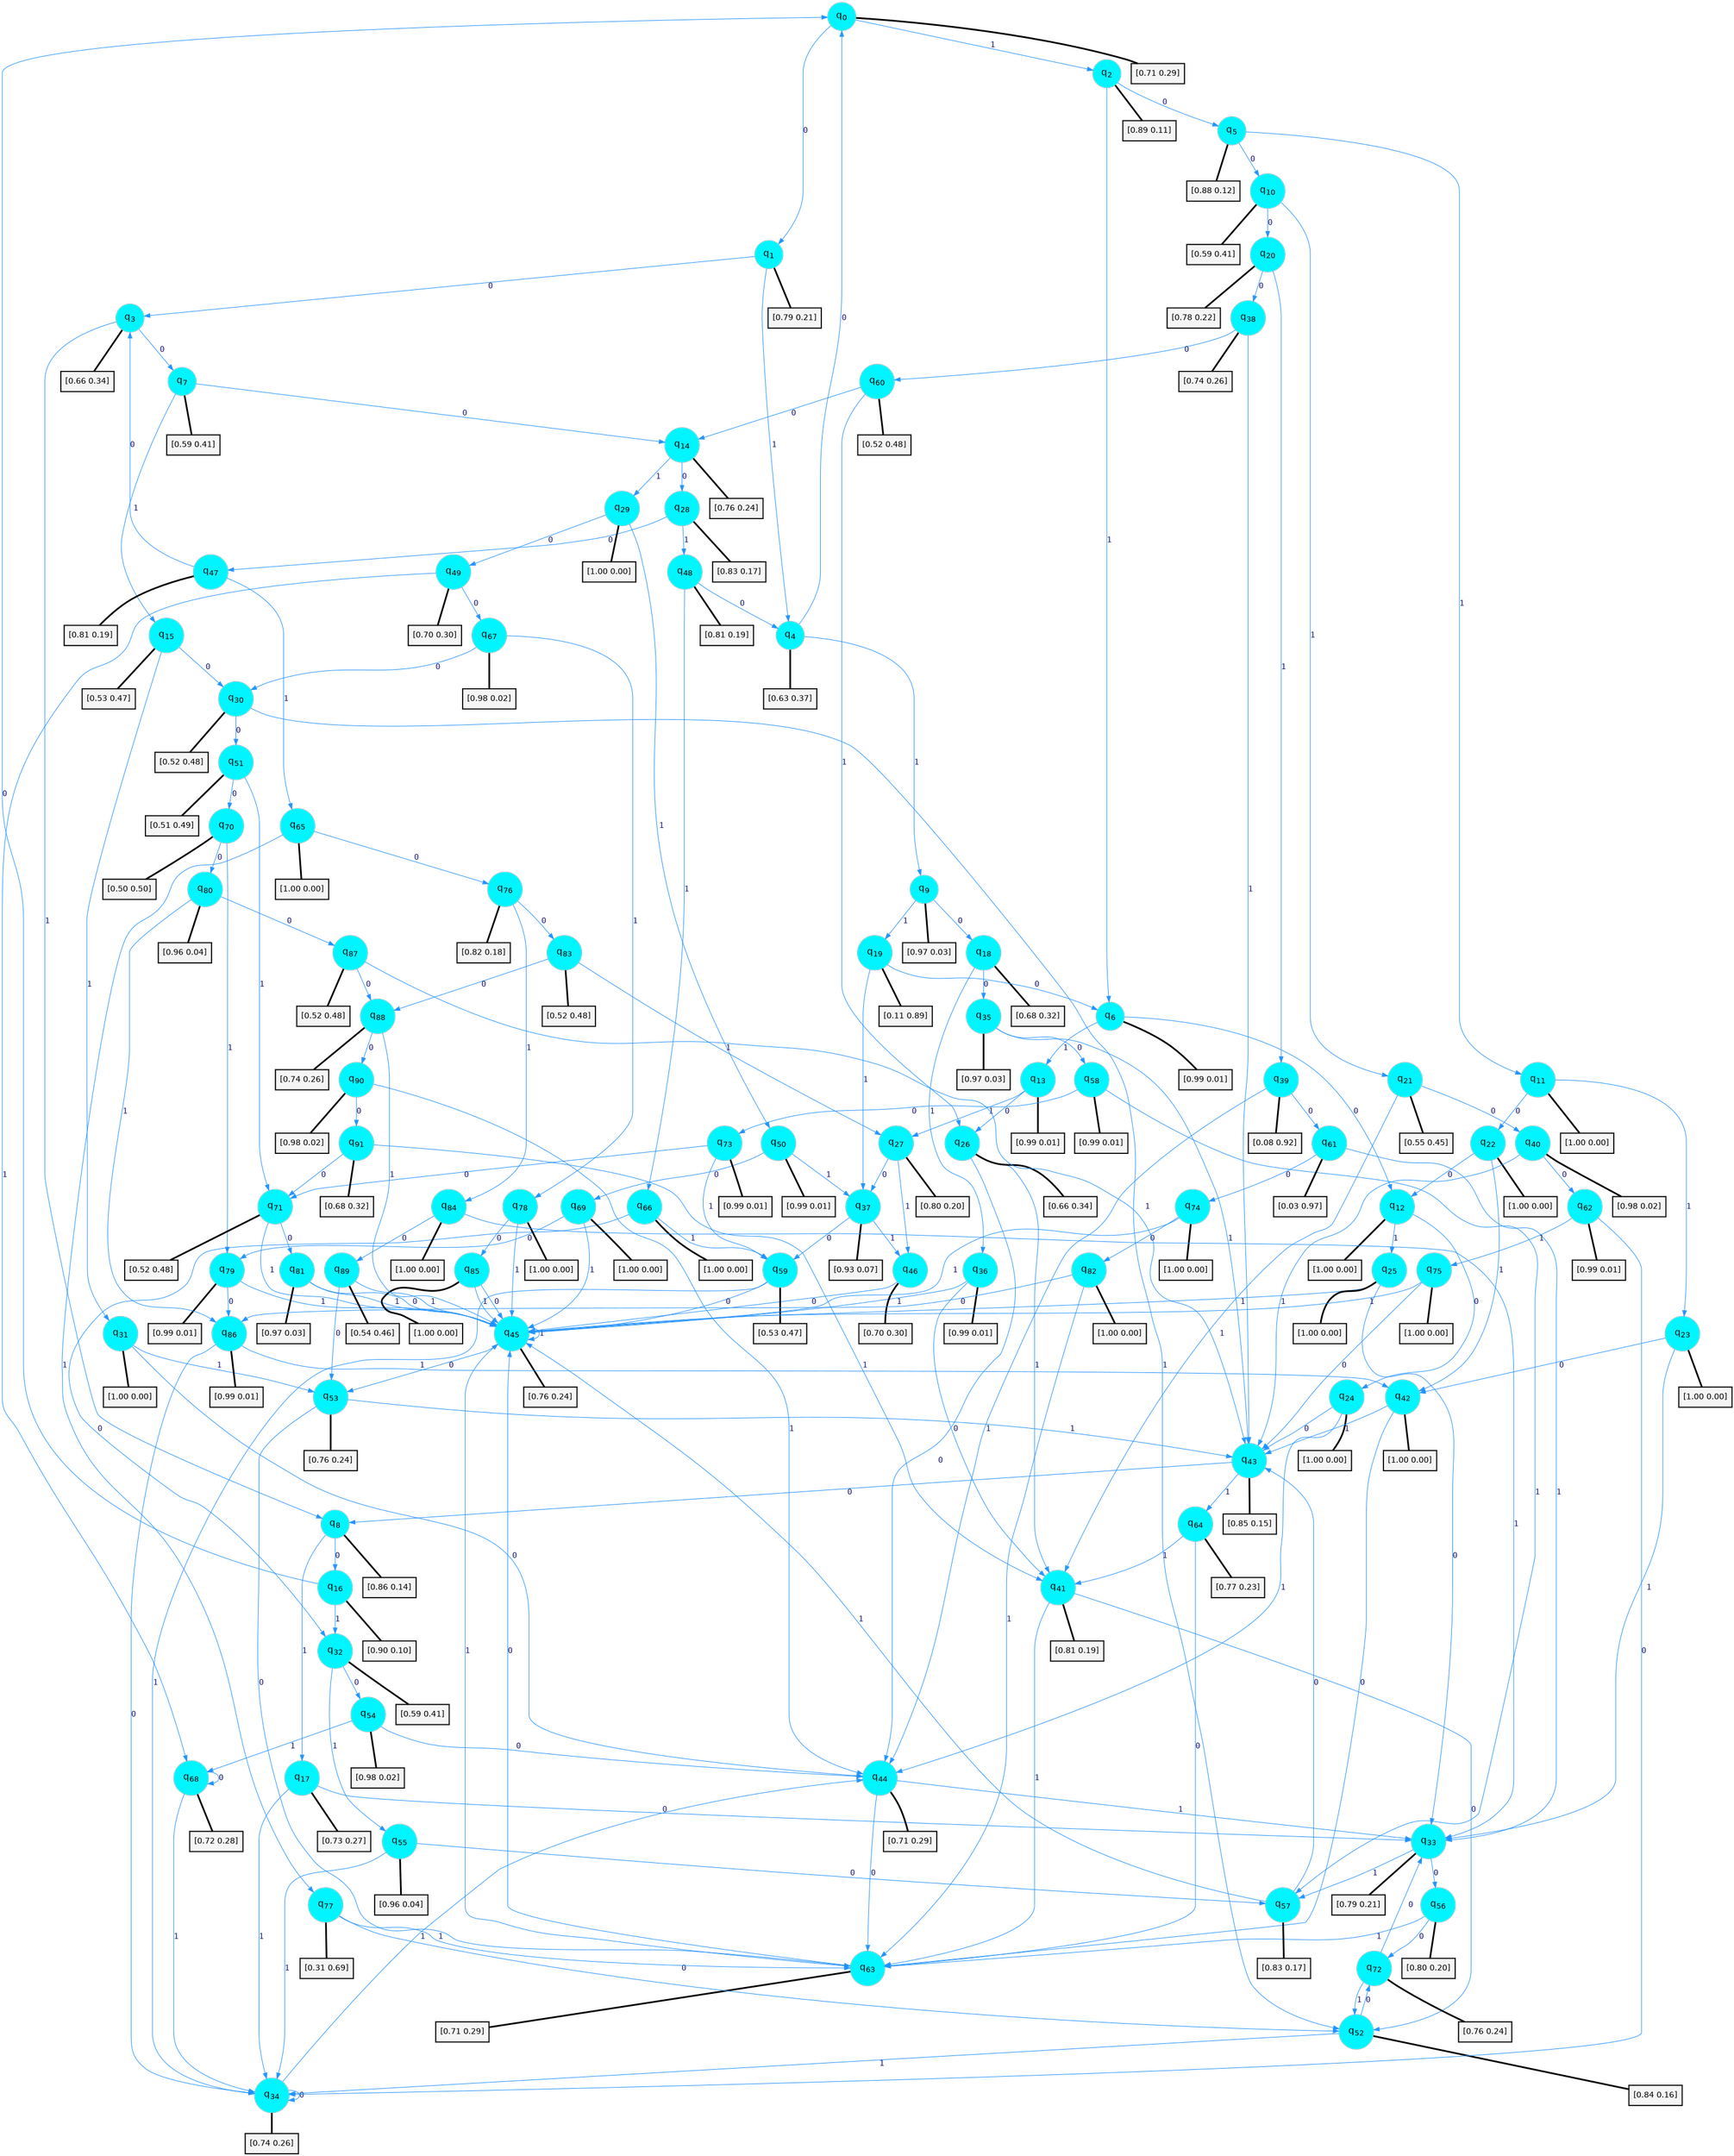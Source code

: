 digraph G {
graph [
bgcolor=transparent, dpi=300, rankdir=TD, size="40,25"];
node [
color=gray, fillcolor=turquoise1, fontcolor=black, fontname=Helvetica, fontsize=16, fontweight=bold, shape=circle, style=filled];
edge [
arrowsize=1, color=dodgerblue1, fontcolor=midnightblue, fontname=courier, fontweight=bold, penwidth=1, style=solid, weight=20];
0[label=<q<SUB>0</SUB>>];
1[label=<q<SUB>1</SUB>>];
2[label=<q<SUB>2</SUB>>];
3[label=<q<SUB>3</SUB>>];
4[label=<q<SUB>4</SUB>>];
5[label=<q<SUB>5</SUB>>];
6[label=<q<SUB>6</SUB>>];
7[label=<q<SUB>7</SUB>>];
8[label=<q<SUB>8</SUB>>];
9[label=<q<SUB>9</SUB>>];
10[label=<q<SUB>10</SUB>>];
11[label=<q<SUB>11</SUB>>];
12[label=<q<SUB>12</SUB>>];
13[label=<q<SUB>13</SUB>>];
14[label=<q<SUB>14</SUB>>];
15[label=<q<SUB>15</SUB>>];
16[label=<q<SUB>16</SUB>>];
17[label=<q<SUB>17</SUB>>];
18[label=<q<SUB>18</SUB>>];
19[label=<q<SUB>19</SUB>>];
20[label=<q<SUB>20</SUB>>];
21[label=<q<SUB>21</SUB>>];
22[label=<q<SUB>22</SUB>>];
23[label=<q<SUB>23</SUB>>];
24[label=<q<SUB>24</SUB>>];
25[label=<q<SUB>25</SUB>>];
26[label=<q<SUB>26</SUB>>];
27[label=<q<SUB>27</SUB>>];
28[label=<q<SUB>28</SUB>>];
29[label=<q<SUB>29</SUB>>];
30[label=<q<SUB>30</SUB>>];
31[label=<q<SUB>31</SUB>>];
32[label=<q<SUB>32</SUB>>];
33[label=<q<SUB>33</SUB>>];
34[label=<q<SUB>34</SUB>>];
35[label=<q<SUB>35</SUB>>];
36[label=<q<SUB>36</SUB>>];
37[label=<q<SUB>37</SUB>>];
38[label=<q<SUB>38</SUB>>];
39[label=<q<SUB>39</SUB>>];
40[label=<q<SUB>40</SUB>>];
41[label=<q<SUB>41</SUB>>];
42[label=<q<SUB>42</SUB>>];
43[label=<q<SUB>43</SUB>>];
44[label=<q<SUB>44</SUB>>];
45[label=<q<SUB>45</SUB>>];
46[label=<q<SUB>46</SUB>>];
47[label=<q<SUB>47</SUB>>];
48[label=<q<SUB>48</SUB>>];
49[label=<q<SUB>49</SUB>>];
50[label=<q<SUB>50</SUB>>];
51[label=<q<SUB>51</SUB>>];
52[label=<q<SUB>52</SUB>>];
53[label=<q<SUB>53</SUB>>];
54[label=<q<SUB>54</SUB>>];
55[label=<q<SUB>55</SUB>>];
56[label=<q<SUB>56</SUB>>];
57[label=<q<SUB>57</SUB>>];
58[label=<q<SUB>58</SUB>>];
59[label=<q<SUB>59</SUB>>];
60[label=<q<SUB>60</SUB>>];
61[label=<q<SUB>61</SUB>>];
62[label=<q<SUB>62</SUB>>];
63[label=<q<SUB>63</SUB>>];
64[label=<q<SUB>64</SUB>>];
65[label=<q<SUB>65</SUB>>];
66[label=<q<SUB>66</SUB>>];
67[label=<q<SUB>67</SUB>>];
68[label=<q<SUB>68</SUB>>];
69[label=<q<SUB>69</SUB>>];
70[label=<q<SUB>70</SUB>>];
71[label=<q<SUB>71</SUB>>];
72[label=<q<SUB>72</SUB>>];
73[label=<q<SUB>73</SUB>>];
74[label=<q<SUB>74</SUB>>];
75[label=<q<SUB>75</SUB>>];
76[label=<q<SUB>76</SUB>>];
77[label=<q<SUB>77</SUB>>];
78[label=<q<SUB>78</SUB>>];
79[label=<q<SUB>79</SUB>>];
80[label=<q<SUB>80</SUB>>];
81[label=<q<SUB>81</SUB>>];
82[label=<q<SUB>82</SUB>>];
83[label=<q<SUB>83</SUB>>];
84[label=<q<SUB>84</SUB>>];
85[label=<q<SUB>85</SUB>>];
86[label=<q<SUB>86</SUB>>];
87[label=<q<SUB>87</SUB>>];
88[label=<q<SUB>88</SUB>>];
89[label=<q<SUB>89</SUB>>];
90[label=<q<SUB>90</SUB>>];
91[label=<q<SUB>91</SUB>>];
92[label="[0.71 0.29]", shape=box,fontcolor=black, fontname=Helvetica, fontsize=14, penwidth=2, fillcolor=whitesmoke,color=black];
93[label="[0.79 0.21]", shape=box,fontcolor=black, fontname=Helvetica, fontsize=14, penwidth=2, fillcolor=whitesmoke,color=black];
94[label="[0.89 0.11]", shape=box,fontcolor=black, fontname=Helvetica, fontsize=14, penwidth=2, fillcolor=whitesmoke,color=black];
95[label="[0.66 0.34]", shape=box,fontcolor=black, fontname=Helvetica, fontsize=14, penwidth=2, fillcolor=whitesmoke,color=black];
96[label="[0.63 0.37]", shape=box,fontcolor=black, fontname=Helvetica, fontsize=14, penwidth=2, fillcolor=whitesmoke,color=black];
97[label="[0.88 0.12]", shape=box,fontcolor=black, fontname=Helvetica, fontsize=14, penwidth=2, fillcolor=whitesmoke,color=black];
98[label="[0.99 0.01]", shape=box,fontcolor=black, fontname=Helvetica, fontsize=14, penwidth=2, fillcolor=whitesmoke,color=black];
99[label="[0.59 0.41]", shape=box,fontcolor=black, fontname=Helvetica, fontsize=14, penwidth=2, fillcolor=whitesmoke,color=black];
100[label="[0.86 0.14]", shape=box,fontcolor=black, fontname=Helvetica, fontsize=14, penwidth=2, fillcolor=whitesmoke,color=black];
101[label="[0.97 0.03]", shape=box,fontcolor=black, fontname=Helvetica, fontsize=14, penwidth=2, fillcolor=whitesmoke,color=black];
102[label="[0.59 0.41]", shape=box,fontcolor=black, fontname=Helvetica, fontsize=14, penwidth=2, fillcolor=whitesmoke,color=black];
103[label="[1.00 0.00]", shape=box,fontcolor=black, fontname=Helvetica, fontsize=14, penwidth=2, fillcolor=whitesmoke,color=black];
104[label="[1.00 0.00]", shape=box,fontcolor=black, fontname=Helvetica, fontsize=14, penwidth=2, fillcolor=whitesmoke,color=black];
105[label="[0.99 0.01]", shape=box,fontcolor=black, fontname=Helvetica, fontsize=14, penwidth=2, fillcolor=whitesmoke,color=black];
106[label="[0.76 0.24]", shape=box,fontcolor=black, fontname=Helvetica, fontsize=14, penwidth=2, fillcolor=whitesmoke,color=black];
107[label="[0.53 0.47]", shape=box,fontcolor=black, fontname=Helvetica, fontsize=14, penwidth=2, fillcolor=whitesmoke,color=black];
108[label="[0.90 0.10]", shape=box,fontcolor=black, fontname=Helvetica, fontsize=14, penwidth=2, fillcolor=whitesmoke,color=black];
109[label="[0.73 0.27]", shape=box,fontcolor=black, fontname=Helvetica, fontsize=14, penwidth=2, fillcolor=whitesmoke,color=black];
110[label="[0.68 0.32]", shape=box,fontcolor=black, fontname=Helvetica, fontsize=14, penwidth=2, fillcolor=whitesmoke,color=black];
111[label="[0.11 0.89]", shape=box,fontcolor=black, fontname=Helvetica, fontsize=14, penwidth=2, fillcolor=whitesmoke,color=black];
112[label="[0.78 0.22]", shape=box,fontcolor=black, fontname=Helvetica, fontsize=14, penwidth=2, fillcolor=whitesmoke,color=black];
113[label="[0.55 0.45]", shape=box,fontcolor=black, fontname=Helvetica, fontsize=14, penwidth=2, fillcolor=whitesmoke,color=black];
114[label="[1.00 0.00]", shape=box,fontcolor=black, fontname=Helvetica, fontsize=14, penwidth=2, fillcolor=whitesmoke,color=black];
115[label="[1.00 0.00]", shape=box,fontcolor=black, fontname=Helvetica, fontsize=14, penwidth=2, fillcolor=whitesmoke,color=black];
116[label="[1.00 0.00]", shape=box,fontcolor=black, fontname=Helvetica, fontsize=14, penwidth=2, fillcolor=whitesmoke,color=black];
117[label="[1.00 0.00]", shape=box,fontcolor=black, fontname=Helvetica, fontsize=14, penwidth=2, fillcolor=whitesmoke,color=black];
118[label="[0.66 0.34]", shape=box,fontcolor=black, fontname=Helvetica, fontsize=14, penwidth=2, fillcolor=whitesmoke,color=black];
119[label="[0.80 0.20]", shape=box,fontcolor=black, fontname=Helvetica, fontsize=14, penwidth=2, fillcolor=whitesmoke,color=black];
120[label="[0.83 0.17]", shape=box,fontcolor=black, fontname=Helvetica, fontsize=14, penwidth=2, fillcolor=whitesmoke,color=black];
121[label="[1.00 0.00]", shape=box,fontcolor=black, fontname=Helvetica, fontsize=14, penwidth=2, fillcolor=whitesmoke,color=black];
122[label="[0.52 0.48]", shape=box,fontcolor=black, fontname=Helvetica, fontsize=14, penwidth=2, fillcolor=whitesmoke,color=black];
123[label="[1.00 0.00]", shape=box,fontcolor=black, fontname=Helvetica, fontsize=14, penwidth=2, fillcolor=whitesmoke,color=black];
124[label="[0.59 0.41]", shape=box,fontcolor=black, fontname=Helvetica, fontsize=14, penwidth=2, fillcolor=whitesmoke,color=black];
125[label="[0.79 0.21]", shape=box,fontcolor=black, fontname=Helvetica, fontsize=14, penwidth=2, fillcolor=whitesmoke,color=black];
126[label="[0.74 0.26]", shape=box,fontcolor=black, fontname=Helvetica, fontsize=14, penwidth=2, fillcolor=whitesmoke,color=black];
127[label="[0.97 0.03]", shape=box,fontcolor=black, fontname=Helvetica, fontsize=14, penwidth=2, fillcolor=whitesmoke,color=black];
128[label="[0.99 0.01]", shape=box,fontcolor=black, fontname=Helvetica, fontsize=14, penwidth=2, fillcolor=whitesmoke,color=black];
129[label="[0.93 0.07]", shape=box,fontcolor=black, fontname=Helvetica, fontsize=14, penwidth=2, fillcolor=whitesmoke,color=black];
130[label="[0.74 0.26]", shape=box,fontcolor=black, fontname=Helvetica, fontsize=14, penwidth=2, fillcolor=whitesmoke,color=black];
131[label="[0.08 0.92]", shape=box,fontcolor=black, fontname=Helvetica, fontsize=14, penwidth=2, fillcolor=whitesmoke,color=black];
132[label="[0.98 0.02]", shape=box,fontcolor=black, fontname=Helvetica, fontsize=14, penwidth=2, fillcolor=whitesmoke,color=black];
133[label="[0.81 0.19]", shape=box,fontcolor=black, fontname=Helvetica, fontsize=14, penwidth=2, fillcolor=whitesmoke,color=black];
134[label="[1.00 0.00]", shape=box,fontcolor=black, fontname=Helvetica, fontsize=14, penwidth=2, fillcolor=whitesmoke,color=black];
135[label="[0.85 0.15]", shape=box,fontcolor=black, fontname=Helvetica, fontsize=14, penwidth=2, fillcolor=whitesmoke,color=black];
136[label="[0.71 0.29]", shape=box,fontcolor=black, fontname=Helvetica, fontsize=14, penwidth=2, fillcolor=whitesmoke,color=black];
137[label="[0.76 0.24]", shape=box,fontcolor=black, fontname=Helvetica, fontsize=14, penwidth=2, fillcolor=whitesmoke,color=black];
138[label="[0.70 0.30]", shape=box,fontcolor=black, fontname=Helvetica, fontsize=14, penwidth=2, fillcolor=whitesmoke,color=black];
139[label="[0.81 0.19]", shape=box,fontcolor=black, fontname=Helvetica, fontsize=14, penwidth=2, fillcolor=whitesmoke,color=black];
140[label="[0.81 0.19]", shape=box,fontcolor=black, fontname=Helvetica, fontsize=14, penwidth=2, fillcolor=whitesmoke,color=black];
141[label="[0.70 0.30]", shape=box,fontcolor=black, fontname=Helvetica, fontsize=14, penwidth=2, fillcolor=whitesmoke,color=black];
142[label="[0.99 0.01]", shape=box,fontcolor=black, fontname=Helvetica, fontsize=14, penwidth=2, fillcolor=whitesmoke,color=black];
143[label="[0.51 0.49]", shape=box,fontcolor=black, fontname=Helvetica, fontsize=14, penwidth=2, fillcolor=whitesmoke,color=black];
144[label="[0.84 0.16]", shape=box,fontcolor=black, fontname=Helvetica, fontsize=14, penwidth=2, fillcolor=whitesmoke,color=black];
145[label="[0.76 0.24]", shape=box,fontcolor=black, fontname=Helvetica, fontsize=14, penwidth=2, fillcolor=whitesmoke,color=black];
146[label="[0.98 0.02]", shape=box,fontcolor=black, fontname=Helvetica, fontsize=14, penwidth=2, fillcolor=whitesmoke,color=black];
147[label="[0.96 0.04]", shape=box,fontcolor=black, fontname=Helvetica, fontsize=14, penwidth=2, fillcolor=whitesmoke,color=black];
148[label="[0.80 0.20]", shape=box,fontcolor=black, fontname=Helvetica, fontsize=14, penwidth=2, fillcolor=whitesmoke,color=black];
149[label="[0.83 0.17]", shape=box,fontcolor=black, fontname=Helvetica, fontsize=14, penwidth=2, fillcolor=whitesmoke,color=black];
150[label="[0.99 0.01]", shape=box,fontcolor=black, fontname=Helvetica, fontsize=14, penwidth=2, fillcolor=whitesmoke,color=black];
151[label="[0.53 0.47]", shape=box,fontcolor=black, fontname=Helvetica, fontsize=14, penwidth=2, fillcolor=whitesmoke,color=black];
152[label="[0.52 0.48]", shape=box,fontcolor=black, fontname=Helvetica, fontsize=14, penwidth=2, fillcolor=whitesmoke,color=black];
153[label="[0.03 0.97]", shape=box,fontcolor=black, fontname=Helvetica, fontsize=14, penwidth=2, fillcolor=whitesmoke,color=black];
154[label="[0.99 0.01]", shape=box,fontcolor=black, fontname=Helvetica, fontsize=14, penwidth=2, fillcolor=whitesmoke,color=black];
155[label="[0.71 0.29]", shape=box,fontcolor=black, fontname=Helvetica, fontsize=14, penwidth=2, fillcolor=whitesmoke,color=black];
156[label="[0.77 0.23]", shape=box,fontcolor=black, fontname=Helvetica, fontsize=14, penwidth=2, fillcolor=whitesmoke,color=black];
157[label="[1.00 0.00]", shape=box,fontcolor=black, fontname=Helvetica, fontsize=14, penwidth=2, fillcolor=whitesmoke,color=black];
158[label="[1.00 0.00]", shape=box,fontcolor=black, fontname=Helvetica, fontsize=14, penwidth=2, fillcolor=whitesmoke,color=black];
159[label="[0.98 0.02]", shape=box,fontcolor=black, fontname=Helvetica, fontsize=14, penwidth=2, fillcolor=whitesmoke,color=black];
160[label="[0.72 0.28]", shape=box,fontcolor=black, fontname=Helvetica, fontsize=14, penwidth=2, fillcolor=whitesmoke,color=black];
161[label="[1.00 0.00]", shape=box,fontcolor=black, fontname=Helvetica, fontsize=14, penwidth=2, fillcolor=whitesmoke,color=black];
162[label="[0.50 0.50]", shape=box,fontcolor=black, fontname=Helvetica, fontsize=14, penwidth=2, fillcolor=whitesmoke,color=black];
163[label="[0.52 0.48]", shape=box,fontcolor=black, fontname=Helvetica, fontsize=14, penwidth=2, fillcolor=whitesmoke,color=black];
164[label="[0.76 0.24]", shape=box,fontcolor=black, fontname=Helvetica, fontsize=14, penwidth=2, fillcolor=whitesmoke,color=black];
165[label="[0.99 0.01]", shape=box,fontcolor=black, fontname=Helvetica, fontsize=14, penwidth=2, fillcolor=whitesmoke,color=black];
166[label="[1.00 0.00]", shape=box,fontcolor=black, fontname=Helvetica, fontsize=14, penwidth=2, fillcolor=whitesmoke,color=black];
167[label="[1.00 0.00]", shape=box,fontcolor=black, fontname=Helvetica, fontsize=14, penwidth=2, fillcolor=whitesmoke,color=black];
168[label="[0.82 0.18]", shape=box,fontcolor=black, fontname=Helvetica, fontsize=14, penwidth=2, fillcolor=whitesmoke,color=black];
169[label="[0.31 0.69]", shape=box,fontcolor=black, fontname=Helvetica, fontsize=14, penwidth=2, fillcolor=whitesmoke,color=black];
170[label="[1.00 0.00]", shape=box,fontcolor=black, fontname=Helvetica, fontsize=14, penwidth=2, fillcolor=whitesmoke,color=black];
171[label="[0.99 0.01]", shape=box,fontcolor=black, fontname=Helvetica, fontsize=14, penwidth=2, fillcolor=whitesmoke,color=black];
172[label="[0.96 0.04]", shape=box,fontcolor=black, fontname=Helvetica, fontsize=14, penwidth=2, fillcolor=whitesmoke,color=black];
173[label="[0.97 0.03]", shape=box,fontcolor=black, fontname=Helvetica, fontsize=14, penwidth=2, fillcolor=whitesmoke,color=black];
174[label="[1.00 0.00]", shape=box,fontcolor=black, fontname=Helvetica, fontsize=14, penwidth=2, fillcolor=whitesmoke,color=black];
175[label="[0.52 0.48]", shape=box,fontcolor=black, fontname=Helvetica, fontsize=14, penwidth=2, fillcolor=whitesmoke,color=black];
176[label="[1.00 0.00]", shape=box,fontcolor=black, fontname=Helvetica, fontsize=14, penwidth=2, fillcolor=whitesmoke,color=black];
177[label="[1.00 0.00]", shape=box,fontcolor=black, fontname=Helvetica, fontsize=14, penwidth=2, fillcolor=whitesmoke,color=black];
178[label="[0.99 0.01]", shape=box,fontcolor=black, fontname=Helvetica, fontsize=14, penwidth=2, fillcolor=whitesmoke,color=black];
179[label="[0.52 0.48]", shape=box,fontcolor=black, fontname=Helvetica, fontsize=14, penwidth=2, fillcolor=whitesmoke,color=black];
180[label="[0.74 0.26]", shape=box,fontcolor=black, fontname=Helvetica, fontsize=14, penwidth=2, fillcolor=whitesmoke,color=black];
181[label="[0.54 0.46]", shape=box,fontcolor=black, fontname=Helvetica, fontsize=14, penwidth=2, fillcolor=whitesmoke,color=black];
182[label="[0.98 0.02]", shape=box,fontcolor=black, fontname=Helvetica, fontsize=14, penwidth=2, fillcolor=whitesmoke,color=black];
183[label="[0.68 0.32]", shape=box,fontcolor=black, fontname=Helvetica, fontsize=14, penwidth=2, fillcolor=whitesmoke,color=black];
0->1 [label=0];
0->2 [label=1];
0->92 [arrowhead=none, penwidth=3,color=black];
1->3 [label=0];
1->4 [label=1];
1->93 [arrowhead=none, penwidth=3,color=black];
2->5 [label=0];
2->6 [label=1];
2->94 [arrowhead=none, penwidth=3,color=black];
3->7 [label=0];
3->8 [label=1];
3->95 [arrowhead=none, penwidth=3,color=black];
4->0 [label=0];
4->9 [label=1];
4->96 [arrowhead=none, penwidth=3,color=black];
5->10 [label=0];
5->11 [label=1];
5->97 [arrowhead=none, penwidth=3,color=black];
6->12 [label=0];
6->13 [label=1];
6->98 [arrowhead=none, penwidth=3,color=black];
7->14 [label=0];
7->15 [label=1];
7->99 [arrowhead=none, penwidth=3,color=black];
8->16 [label=0];
8->17 [label=1];
8->100 [arrowhead=none, penwidth=3,color=black];
9->18 [label=0];
9->19 [label=1];
9->101 [arrowhead=none, penwidth=3,color=black];
10->20 [label=0];
10->21 [label=1];
10->102 [arrowhead=none, penwidth=3,color=black];
11->22 [label=0];
11->23 [label=1];
11->103 [arrowhead=none, penwidth=3,color=black];
12->24 [label=0];
12->25 [label=1];
12->104 [arrowhead=none, penwidth=3,color=black];
13->26 [label=0];
13->27 [label=1];
13->105 [arrowhead=none, penwidth=3,color=black];
14->28 [label=0];
14->29 [label=1];
14->106 [arrowhead=none, penwidth=3,color=black];
15->30 [label=0];
15->31 [label=1];
15->107 [arrowhead=none, penwidth=3,color=black];
16->0 [label=0];
16->32 [label=1];
16->108 [arrowhead=none, penwidth=3,color=black];
17->33 [label=0];
17->34 [label=1];
17->109 [arrowhead=none, penwidth=3,color=black];
18->35 [label=0];
18->36 [label=1];
18->110 [arrowhead=none, penwidth=3,color=black];
19->6 [label=0];
19->37 [label=1];
19->111 [arrowhead=none, penwidth=3,color=black];
20->38 [label=0];
20->39 [label=1];
20->112 [arrowhead=none, penwidth=3,color=black];
21->40 [label=0];
21->41 [label=1];
21->113 [arrowhead=none, penwidth=3,color=black];
22->12 [label=0];
22->42 [label=1];
22->114 [arrowhead=none, penwidth=3,color=black];
23->42 [label=0];
23->33 [label=1];
23->115 [arrowhead=none, penwidth=3,color=black];
24->43 [label=0];
24->44 [label=1];
24->116 [arrowhead=none, penwidth=3,color=black];
25->33 [label=0];
25->45 [label=1];
25->117 [arrowhead=none, penwidth=3,color=black];
26->44 [label=0];
26->41 [label=1];
26->118 [arrowhead=none, penwidth=3,color=black];
27->37 [label=0];
27->46 [label=1];
27->119 [arrowhead=none, penwidth=3,color=black];
28->47 [label=0];
28->48 [label=1];
28->120 [arrowhead=none, penwidth=3,color=black];
29->49 [label=0];
29->50 [label=1];
29->121 [arrowhead=none, penwidth=3,color=black];
30->51 [label=0];
30->52 [label=1];
30->122 [arrowhead=none, penwidth=3,color=black];
31->44 [label=0];
31->53 [label=1];
31->123 [arrowhead=none, penwidth=3,color=black];
32->54 [label=0];
32->55 [label=1];
32->124 [arrowhead=none, penwidth=3,color=black];
33->56 [label=0];
33->57 [label=1];
33->125 [arrowhead=none, penwidth=3,color=black];
34->34 [label=0];
34->44 [label=1];
34->126 [arrowhead=none, penwidth=3,color=black];
35->58 [label=0];
35->43 [label=1];
35->127 [arrowhead=none, penwidth=3,color=black];
36->41 [label=0];
36->45 [label=1];
36->128 [arrowhead=none, penwidth=3,color=black];
37->59 [label=0];
37->46 [label=1];
37->129 [arrowhead=none, penwidth=3,color=black];
38->60 [label=0];
38->43 [label=1];
38->130 [arrowhead=none, penwidth=3,color=black];
39->61 [label=0];
39->44 [label=1];
39->131 [arrowhead=none, penwidth=3,color=black];
40->62 [label=0];
40->43 [label=1];
40->132 [arrowhead=none, penwidth=3,color=black];
41->52 [label=0];
41->63 [label=1];
41->133 [arrowhead=none, penwidth=3,color=black];
42->63 [label=0];
42->43 [label=1];
42->134 [arrowhead=none, penwidth=3,color=black];
43->8 [label=0];
43->64 [label=1];
43->135 [arrowhead=none, penwidth=3,color=black];
44->63 [label=0];
44->33 [label=1];
44->136 [arrowhead=none, penwidth=3,color=black];
45->53 [label=0];
45->45 [label=1];
45->137 [arrowhead=none, penwidth=3,color=black];
46->45 [label=0];
46->138 [arrowhead=none, penwidth=3,color=black];
47->3 [label=0];
47->65 [label=1];
47->139 [arrowhead=none, penwidth=3,color=black];
48->4 [label=0];
48->66 [label=1];
48->140 [arrowhead=none, penwidth=3,color=black];
49->67 [label=0];
49->68 [label=1];
49->141 [arrowhead=none, penwidth=3,color=black];
50->69 [label=0];
50->37 [label=1];
50->142 [arrowhead=none, penwidth=3,color=black];
51->70 [label=0];
51->71 [label=1];
51->143 [arrowhead=none, penwidth=3,color=black];
52->72 [label=0];
52->34 [label=1];
52->144 [arrowhead=none, penwidth=3,color=black];
53->63 [label=0];
53->43 [label=1];
53->145 [arrowhead=none, penwidth=3,color=black];
54->44 [label=0];
54->68 [label=1];
54->146 [arrowhead=none, penwidth=3,color=black];
55->57 [label=0];
55->34 [label=1];
55->147 [arrowhead=none, penwidth=3,color=black];
56->72 [label=0];
56->63 [label=1];
56->148 [arrowhead=none, penwidth=3,color=black];
57->43 [label=0];
57->45 [label=1];
57->149 [arrowhead=none, penwidth=3,color=black];
58->73 [label=0];
58->57 [label=1];
58->150 [arrowhead=none, penwidth=3,color=black];
59->45 [label=0];
59->34 [label=1];
59->151 [arrowhead=none, penwidth=3,color=black];
60->14 [label=0];
60->26 [label=1];
60->152 [arrowhead=none, penwidth=3,color=black];
61->74 [label=0];
61->33 [label=1];
61->153 [arrowhead=none, penwidth=3,color=black];
62->34 [label=0];
62->75 [label=1];
62->154 [arrowhead=none, penwidth=3,color=black];
63->45 [label=0];
63->45 [label=1];
63->155 [arrowhead=none, penwidth=3,color=black];
64->63 [label=0];
64->41 [label=1];
64->156 [arrowhead=none, penwidth=3,color=black];
65->76 [label=0];
65->77 [label=1];
65->157 [arrowhead=none, penwidth=3,color=black];
66->32 [label=0];
66->59 [label=1];
66->158 [arrowhead=none, penwidth=3,color=black];
67->30 [label=0];
67->78 [label=1];
67->159 [arrowhead=none, penwidth=3,color=black];
68->68 [label=0];
68->34 [label=1];
68->160 [arrowhead=none, penwidth=3,color=black];
69->79 [label=0];
69->45 [label=1];
69->161 [arrowhead=none, penwidth=3,color=black];
70->80 [label=0];
70->79 [label=1];
70->162 [arrowhead=none, penwidth=3,color=black];
71->81 [label=0];
71->45 [label=1];
71->163 [arrowhead=none, penwidth=3,color=black];
72->33 [label=0];
72->52 [label=1];
72->164 [arrowhead=none, penwidth=3,color=black];
73->71 [label=0];
73->59 [label=1];
73->165 [arrowhead=none, penwidth=3,color=black];
74->82 [label=0];
74->45 [label=1];
74->166 [arrowhead=none, penwidth=3,color=black];
75->43 [label=0];
75->45 [label=1];
75->167 [arrowhead=none, penwidth=3,color=black];
76->83 [label=0];
76->84 [label=1];
76->168 [arrowhead=none, penwidth=3,color=black];
77->52 [label=0];
77->63 [label=1];
77->169 [arrowhead=none, penwidth=3,color=black];
78->85 [label=0];
78->45 [label=1];
78->170 [arrowhead=none, penwidth=3,color=black];
79->86 [label=0];
79->45 [label=1];
79->171 [arrowhead=none, penwidth=3,color=black];
80->87 [label=0];
80->86 [label=1];
80->172 [arrowhead=none, penwidth=3,color=black];
81->45 [label=0];
81->45 [label=1];
81->173 [arrowhead=none, penwidth=3,color=black];
82->86 [label=0];
82->63 [label=1];
82->174 [arrowhead=none, penwidth=3,color=black];
83->88 [label=0];
83->27 [label=1];
83->175 [arrowhead=none, penwidth=3,color=black];
84->89 [label=0];
84->33 [label=1];
84->176 [arrowhead=none, penwidth=3,color=black];
85->45 [label=0];
85->45 [label=1];
85->177 [arrowhead=none, penwidth=3,color=black];
86->34 [label=0];
86->42 [label=1];
86->178 [arrowhead=none, penwidth=3,color=black];
87->88 [label=0];
87->43 [label=1];
87->179 [arrowhead=none, penwidth=3,color=black];
88->90 [label=0];
88->45 [label=1];
88->180 [arrowhead=none, penwidth=3,color=black];
89->53 [label=0];
89->45 [label=1];
89->181 [arrowhead=none, penwidth=3,color=black];
90->91 [label=0];
90->44 [label=1];
90->182 [arrowhead=none, penwidth=3,color=black];
91->71 [label=0];
91->41 [label=1];
91->183 [arrowhead=none, penwidth=3,color=black];
}
